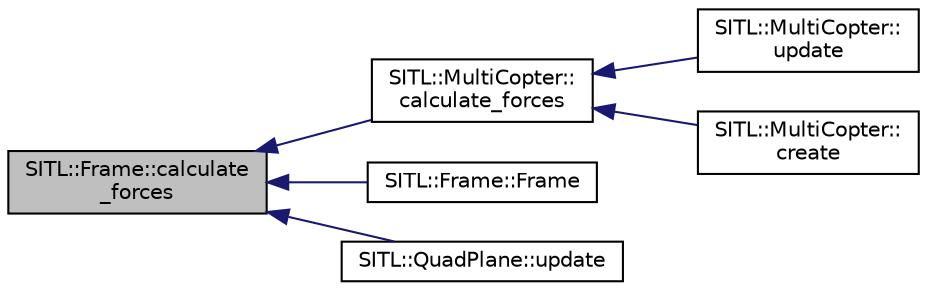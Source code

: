 digraph "SITL::Frame::calculate_forces"
{
 // INTERACTIVE_SVG=YES
  edge [fontname="Helvetica",fontsize="10",labelfontname="Helvetica",labelfontsize="10"];
  node [fontname="Helvetica",fontsize="10",shape=record];
  rankdir="LR";
  Node1 [label="SITL::Frame::calculate\l_forces",height=0.2,width=0.4,color="black", fillcolor="grey75", style="filled", fontcolor="black"];
  Node1 -> Node2 [dir="back",color="midnightblue",fontsize="10",style="solid",fontname="Helvetica"];
  Node2 [label="SITL::MultiCopter::\lcalculate_forces",height=0.2,width=0.4,color="black", fillcolor="white", style="filled",URL="$classSITL_1_1MultiCopter.html#a9694f42e1889713252a5b01312622bed"];
  Node2 -> Node3 [dir="back",color="midnightblue",fontsize="10",style="solid",fontname="Helvetica"];
  Node3 [label="SITL::MultiCopter::\lupdate",height=0.2,width=0.4,color="black", fillcolor="white", style="filled",URL="$classSITL_1_1MultiCopter.html#ad4df8bcd20625ce425cc9d73f9aa6a20"];
  Node2 -> Node4 [dir="back",color="midnightblue",fontsize="10",style="solid",fontname="Helvetica"];
  Node4 [label="SITL::MultiCopter::\lcreate",height=0.2,width=0.4,color="black", fillcolor="white", style="filled",URL="$classSITL_1_1MultiCopter.html#a9f90e1aa754f77fc472e461ec526c5a4"];
  Node1 -> Node5 [dir="back",color="midnightblue",fontsize="10",style="solid",fontname="Helvetica"];
  Node5 [label="SITL::Frame::Frame",height=0.2,width=0.4,color="black", fillcolor="white", style="filled",URL="$classSITL_1_1Frame.html#a326ecc99ce3c71ca671585884cb69b7b"];
  Node1 -> Node6 [dir="back",color="midnightblue",fontsize="10",style="solid",fontname="Helvetica"];
  Node6 [label="SITL::QuadPlane::update",height=0.2,width=0.4,color="black", fillcolor="white", style="filled",URL="$classSITL_1_1QuadPlane.html#af9068f0de1894f5afc49481c869e3b6c"];
}
